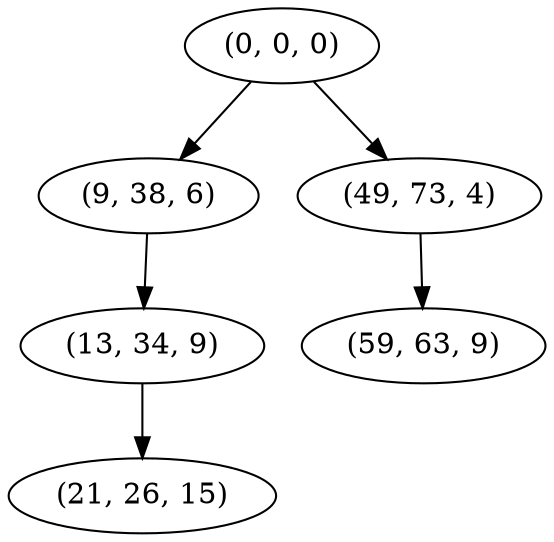 digraph tree {
    "(0, 0, 0)";
    "(9, 38, 6)";
    "(13, 34, 9)";
    "(21, 26, 15)";
    "(49, 73, 4)";
    "(59, 63, 9)";
    "(0, 0, 0)" -> "(9, 38, 6)";
    "(0, 0, 0)" -> "(49, 73, 4)";
    "(9, 38, 6)" -> "(13, 34, 9)";
    "(13, 34, 9)" -> "(21, 26, 15)";
    "(49, 73, 4)" -> "(59, 63, 9)";
}
